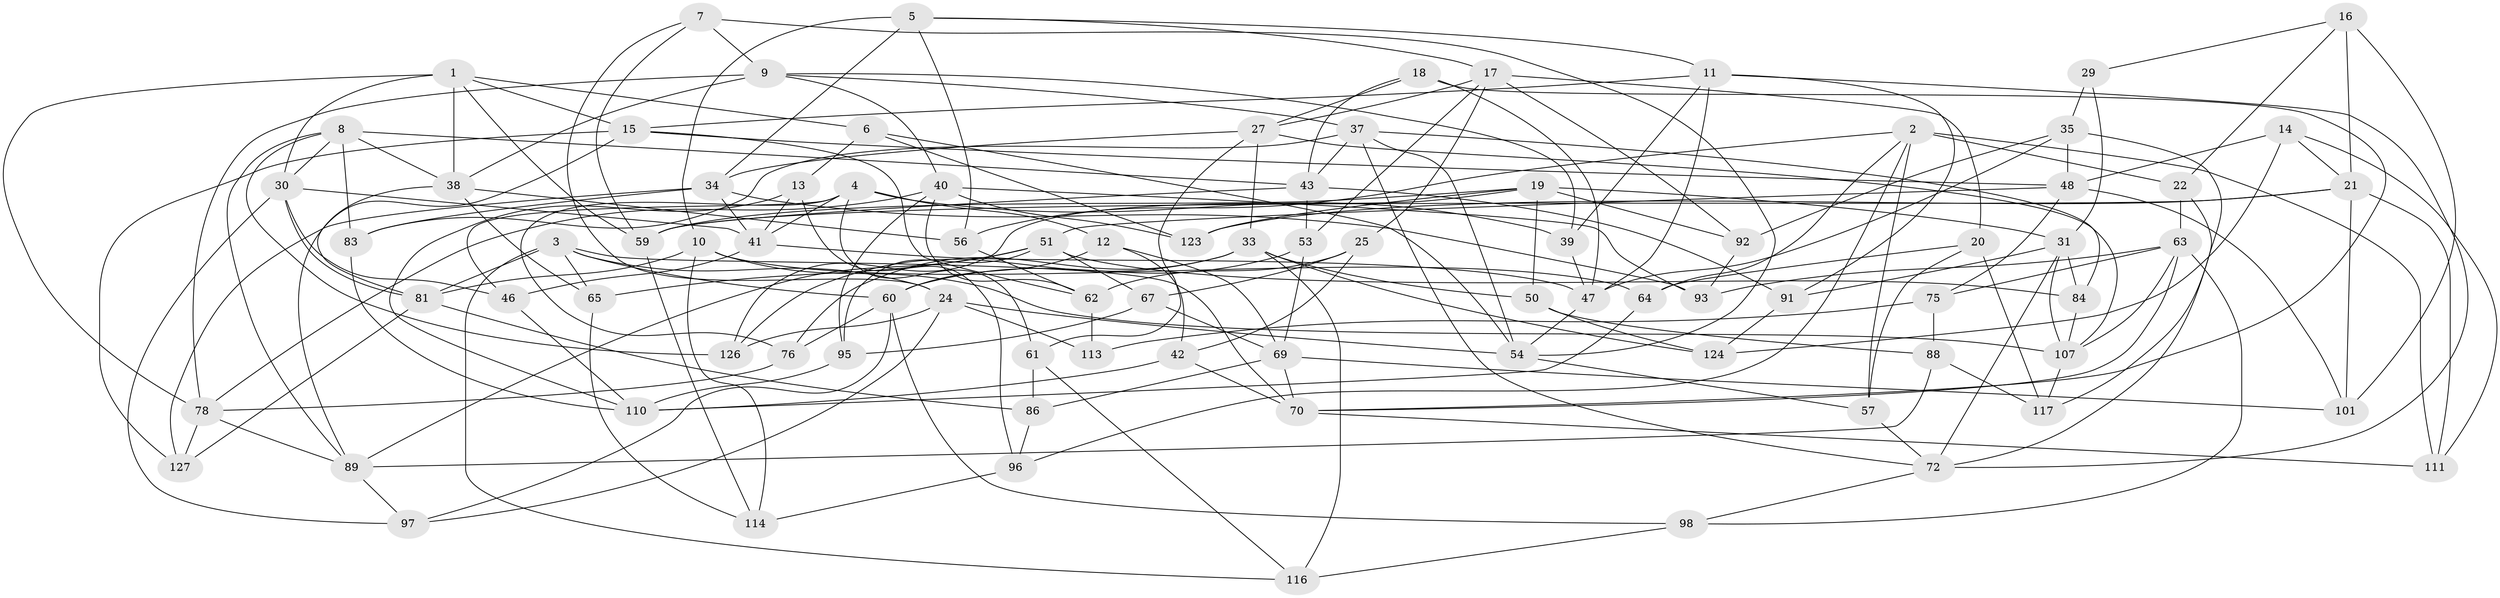 // original degree distribution, {4: 1.0}
// Generated by graph-tools (version 1.1) at 2025/42/03/06/25 10:42:23]
// undirected, 86 vertices, 210 edges
graph export_dot {
graph [start="1"]
  node [color=gray90,style=filled];
  1 [super="+23"];
  2 [super="+77"];
  3 [super="+120"];
  4 [super="+94"];
  5 [super="+52"];
  6;
  7;
  8 [super="+118"];
  9 [super="+26"];
  10 [super="+71"];
  11 [super="+90"];
  12;
  13;
  14;
  15 [super="+44"];
  16;
  17 [super="+28"];
  18;
  19 [super="+68"];
  20;
  21 [super="+55"];
  22;
  24 [super="+32"];
  25;
  27 [super="+36"];
  29;
  30 [super="+74"];
  31 [super="+45"];
  33 [super="+125"];
  34 [super="+102"];
  35 [super="+103"];
  37 [super="+85"];
  38 [super="+80"];
  39;
  40 [super="+119"];
  41 [super="+122"];
  42;
  43 [super="+100"];
  46;
  47 [super="+49"];
  48 [super="+108"];
  50;
  51 [super="+58"];
  53;
  54 [super="+104"];
  56;
  57;
  59 [super="+112"];
  60 [super="+66"];
  61;
  62 [super="+82"];
  63 [super="+105"];
  64;
  65;
  67;
  69 [super="+79"];
  70 [super="+87"];
  72 [super="+73"];
  75;
  76;
  78 [super="+99"];
  81 [super="+106"];
  83;
  84;
  86;
  88;
  89 [super="+109"];
  91;
  92;
  93;
  95;
  96;
  97;
  98;
  101;
  107 [super="+121"];
  110 [super="+115"];
  111;
  113;
  114;
  116;
  117;
  123;
  124;
  126;
  127;
  1 -- 6;
  1 -- 38;
  1 -- 78;
  1 -- 15;
  1 -- 30;
  1 -- 59;
  2 -- 57;
  2 -- 56;
  2 -- 22;
  2 -- 64;
  2 -- 96;
  2 -- 111;
  3 -- 70;
  3 -- 24;
  3 -- 65;
  3 -- 116;
  3 -- 60;
  3 -- 81;
  4 -- 61;
  4 -- 76;
  4 -- 39;
  4 -- 41;
  4 -- 12;
  4 -- 46;
  5 -- 17;
  5 -- 56;
  5 -- 10 [weight=2];
  5 -- 34;
  5 -- 11;
  6 -- 54;
  6 -- 13;
  6 -- 123;
  7 -- 54;
  7 -- 24;
  7 -- 9;
  7 -- 59;
  8 -- 83;
  8 -- 30;
  8 -- 89;
  8 -- 126;
  8 -- 38;
  8 -- 43;
  9 -- 78;
  9 -- 37;
  9 -- 40;
  9 -- 39;
  9 -- 38;
  10 -- 114;
  10 -- 64;
  10 -- 81;
  10 -- 107;
  11 -- 47;
  11 -- 39;
  11 -- 72;
  11 -- 91;
  11 -- 15;
  12 -- 42;
  12 -- 60;
  12 -- 69;
  13 -- 96;
  13 -- 41;
  13 -- 110;
  14 -- 111;
  14 -- 21;
  14 -- 124;
  14 -- 48;
  15 -- 127;
  15 -- 89;
  15 -- 62;
  15 -- 48;
  16 -- 101;
  16 -- 22;
  16 -- 21;
  16 -- 29;
  17 -- 25;
  17 -- 20;
  17 -- 27;
  17 -- 92;
  17 -- 53;
  18 -- 70;
  18 -- 27;
  18 -- 47;
  18 -- 43;
  19 -- 59;
  19 -- 31;
  19 -- 126;
  19 -- 123;
  19 -- 50;
  19 -- 92;
  20 -- 57;
  20 -- 64;
  20 -- 117;
  21 -- 101;
  21 -- 123;
  21 -- 111;
  21 -- 59;
  22 -- 72;
  22 -- 63;
  24 -- 97;
  24 -- 113;
  24 -- 126;
  24 -- 54;
  25 -- 67;
  25 -- 42;
  25 -- 62;
  27 -- 33;
  27 -- 61;
  27 -- 34;
  27 -- 107;
  29 -- 35 [weight=2];
  29 -- 31;
  30 -- 81;
  30 -- 46;
  30 -- 97;
  30 -- 41;
  31 -- 84;
  31 -- 91;
  31 -- 72;
  31 -- 107;
  33 -- 116;
  33 -- 76;
  33 -- 50;
  33 -- 124;
  33 -- 126;
  34 -- 41;
  34 -- 127;
  34 -- 83;
  34 -- 93;
  35 -- 92;
  35 -- 117;
  35 -- 47;
  35 -- 48;
  37 -- 84;
  37 -- 72;
  37 -- 83;
  37 -- 43;
  37 -- 54;
  38 -- 65;
  38 -- 56;
  38 -- 81;
  39 -- 47;
  40 -- 123;
  40 -- 78;
  40 -- 93;
  40 -- 95;
  40 -- 62;
  41 -- 46;
  41 -- 47;
  42 -- 70;
  42 -- 110;
  43 -- 91;
  43 -- 53;
  43 -- 59;
  46 -- 110;
  47 -- 54;
  48 -- 75;
  48 -- 101;
  48 -- 51;
  50 -- 88;
  50 -- 124;
  51 -- 67;
  51 -- 84;
  51 -- 65;
  51 -- 95;
  51 -- 89;
  53 -- 60;
  53 -- 69;
  54 -- 57;
  56 -- 62;
  57 -- 72;
  59 -- 114;
  60 -- 98;
  60 -- 76;
  60 -- 97;
  61 -- 86;
  61 -- 116;
  62 -- 113 [weight=2];
  63 -- 98;
  63 -- 75;
  63 -- 107;
  63 -- 70;
  63 -- 93;
  64 -- 110;
  65 -- 114;
  67 -- 95;
  67 -- 69;
  69 -- 86;
  69 -- 101;
  69 -- 70;
  70 -- 111;
  72 -- 98;
  75 -- 113;
  75 -- 88;
  76 -- 78;
  78 -- 127;
  78 -- 89;
  81 -- 127;
  81 -- 86;
  83 -- 110;
  84 -- 107;
  86 -- 96;
  88 -- 117;
  88 -- 89;
  89 -- 97;
  91 -- 124;
  92 -- 93;
  95 -- 110;
  96 -- 114;
  98 -- 116;
  107 -- 117;
}
